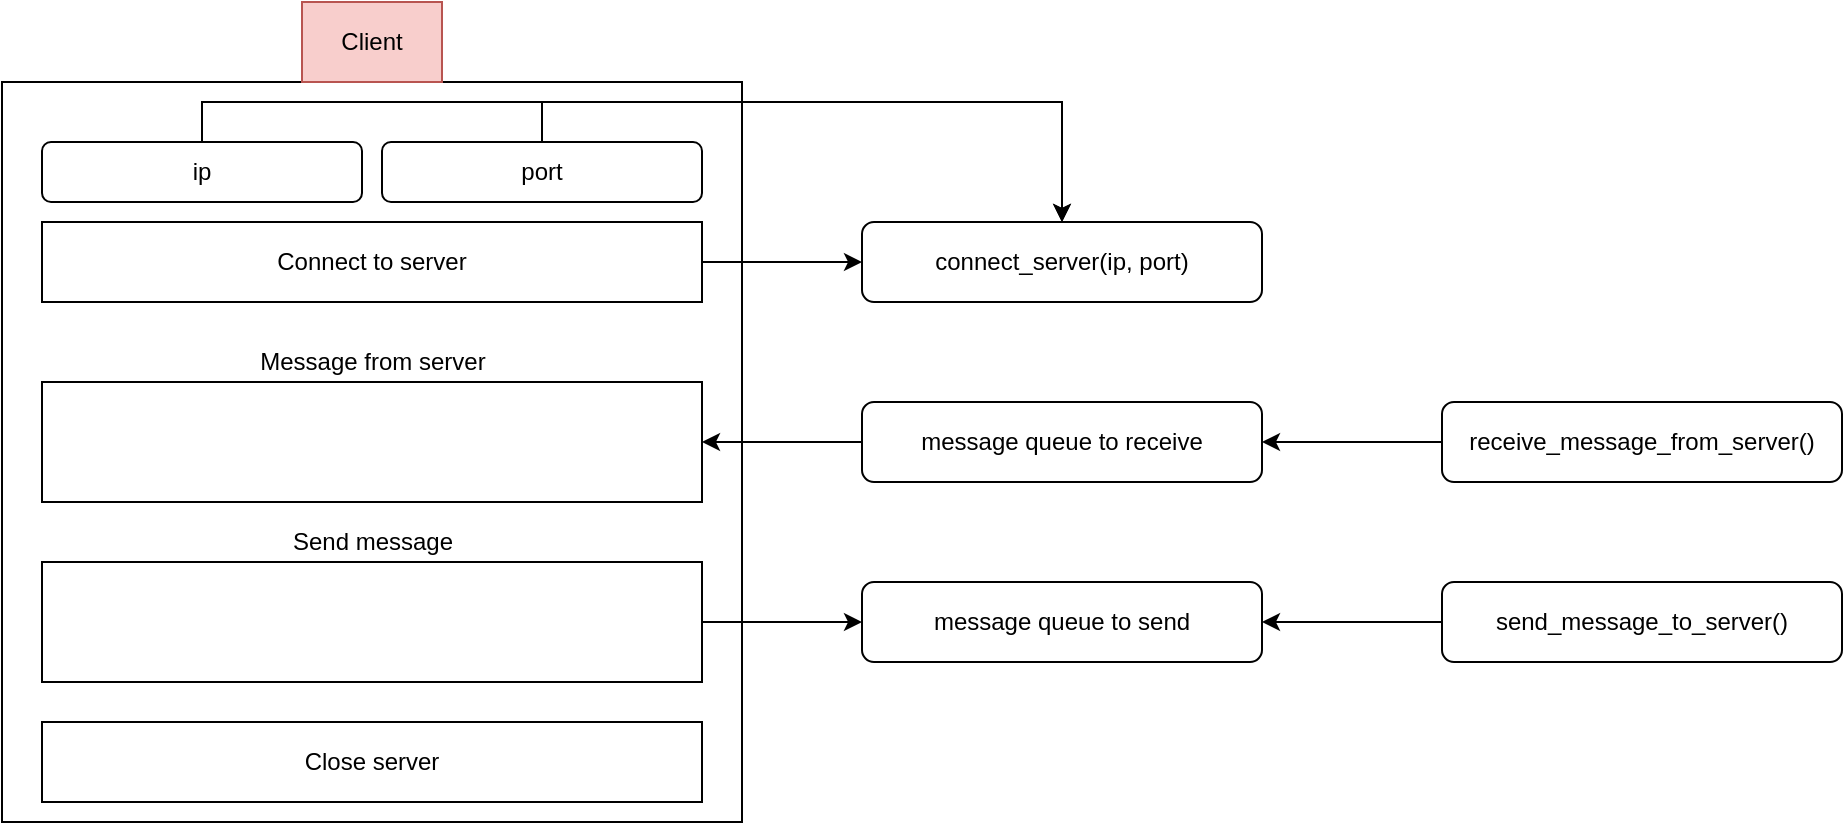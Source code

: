 <mxfile version="14.5.8" type="github">
  <diagram id="v8Gxxdk1MeCnfs2MzNJH" name="Page-1">
    <mxGraphModel dx="1662" dy="774" grid="1" gridSize="10" guides="1" tooltips="1" connect="1" arrows="1" fold="1" page="1" pageScale="1" pageWidth="827" pageHeight="583" math="0" shadow="0">
      <root>
        <mxCell id="0" />
        <mxCell id="1" parent="0" />
        <mxCell id="5SZJS_dKxNj0qXMMKKp0-1" value="" style="whiteSpace=wrap;html=1;aspect=fixed;" parent="1" vertex="1">
          <mxGeometry x="140" y="130" width="370" height="370" as="geometry" />
        </mxCell>
        <mxCell id="5SZJS_dKxNj0qXMMKKp0-2" value="Client" style="text;html=1;strokeColor=#b85450;fillColor=#f8cecc;align=center;verticalAlign=middle;whiteSpace=wrap;rounded=0;" parent="1" vertex="1">
          <mxGeometry x="290" y="90" width="70" height="40" as="geometry" />
        </mxCell>
        <mxCell id="5SZJS_dKxNj0qXMMKKp0-16" style="edgeStyle=orthogonalEdgeStyle;rounded=0;orthogonalLoop=1;jettySize=auto;html=1;exitX=1;exitY=0.5;exitDx=0;exitDy=0;" parent="1" source="5SZJS_dKxNj0qXMMKKp0-4" target="5SZJS_dKxNj0qXMMKKp0-15" edge="1">
          <mxGeometry relative="1" as="geometry" />
        </mxCell>
        <mxCell id="5SZJS_dKxNj0qXMMKKp0-4" value="Connect to server" style="rounded=0;whiteSpace=wrap;html=1;" parent="1" vertex="1">
          <mxGeometry x="160" y="200" width="330" height="40" as="geometry" />
        </mxCell>
        <mxCell id="5SZJS_dKxNj0qXMMKKp0-17" style="edgeStyle=orthogonalEdgeStyle;rounded=0;orthogonalLoop=1;jettySize=auto;html=1;exitX=0.5;exitY=0;exitDx=0;exitDy=0;entryX=0.5;entryY=0;entryDx=0;entryDy=0;" parent="1" source="5SZJS_dKxNj0qXMMKKp0-5" target="5SZJS_dKxNj0qXMMKKp0-15" edge="1">
          <mxGeometry relative="1" as="geometry" />
        </mxCell>
        <mxCell id="5SZJS_dKxNj0qXMMKKp0-5" value="ip" style="rounded=1;whiteSpace=wrap;html=1;" parent="1" vertex="1">
          <mxGeometry x="160" y="160" width="160" height="30" as="geometry" />
        </mxCell>
        <mxCell id="5SZJS_dKxNj0qXMMKKp0-18" style="edgeStyle=orthogonalEdgeStyle;rounded=0;orthogonalLoop=1;jettySize=auto;html=1;exitX=0.5;exitY=0;exitDx=0;exitDy=0;entryX=0.5;entryY=0;entryDx=0;entryDy=0;" parent="1" source="5SZJS_dKxNj0qXMMKKp0-6" target="5SZJS_dKxNj0qXMMKKp0-15" edge="1">
          <mxGeometry relative="1" as="geometry" />
        </mxCell>
        <mxCell id="5SZJS_dKxNj0qXMMKKp0-6" value="port" style="rounded=1;whiteSpace=wrap;html=1;" parent="1" vertex="1">
          <mxGeometry x="330" y="160" width="160" height="30" as="geometry" />
        </mxCell>
        <mxCell id="5SZJS_dKxNj0qXMMKKp0-7" value="Close server" style="rounded=0;whiteSpace=wrap;html=1;" parent="1" vertex="1">
          <mxGeometry x="160" y="450" width="330" height="40" as="geometry" />
        </mxCell>
        <mxCell id="5SZJS_dKxNj0qXMMKKp0-8" value="" style="rounded=0;whiteSpace=wrap;html=1;" parent="1" vertex="1">
          <mxGeometry x="160" y="280" width="330" height="60" as="geometry" />
        </mxCell>
        <mxCell id="5SZJS_dKxNj0qXMMKKp0-9" value="Message from server" style="text;html=1;strokeColor=none;fillColor=none;align=center;verticalAlign=middle;whiteSpace=wrap;rounded=0;" parent="1" vertex="1">
          <mxGeometry x="262.5" y="260" width="125" height="20" as="geometry" />
        </mxCell>
        <mxCell id="5SZJS_dKxNj0qXMMKKp0-10" value="Send message" style="text;html=1;strokeColor=none;fillColor=none;align=center;verticalAlign=middle;whiteSpace=wrap;rounded=0;" parent="1" vertex="1">
          <mxGeometry x="262.5" y="350" width="125" height="20" as="geometry" />
        </mxCell>
        <mxCell id="5SZJS_dKxNj0qXMMKKp0-24" style="edgeStyle=orthogonalEdgeStyle;rounded=0;orthogonalLoop=1;jettySize=auto;html=1;entryX=0;entryY=0.5;entryDx=0;entryDy=0;" parent="1" source="5SZJS_dKxNj0qXMMKKp0-11" target="5SZJS_dKxNj0qXMMKKp0-21" edge="1">
          <mxGeometry relative="1" as="geometry" />
        </mxCell>
        <mxCell id="5SZJS_dKxNj0qXMMKKp0-11" value="" style="rounded=0;whiteSpace=wrap;html=1;" parent="1" vertex="1">
          <mxGeometry x="160" y="370" width="330" height="60" as="geometry" />
        </mxCell>
        <mxCell id="5SZJS_dKxNj0qXMMKKp0-15" value="connect_server(ip, port)" style="rounded=1;whiteSpace=wrap;html=1;" parent="1" vertex="1">
          <mxGeometry x="570" y="200" width="200" height="40" as="geometry" />
        </mxCell>
        <mxCell id="5SZJS_dKxNj0qXMMKKp0-23" style="edgeStyle=orthogonalEdgeStyle;rounded=0;orthogonalLoop=1;jettySize=auto;html=1;entryX=1;entryY=0.5;entryDx=0;entryDy=0;" parent="1" source="5SZJS_dKxNj0qXMMKKp0-20" target="5SZJS_dKxNj0qXMMKKp0-8" edge="1">
          <mxGeometry relative="1" as="geometry" />
        </mxCell>
        <mxCell id="5SZJS_dKxNj0qXMMKKp0-20" value="message queue to receive" style="rounded=1;whiteSpace=wrap;html=1;" parent="1" vertex="1">
          <mxGeometry x="570" y="290" width="200" height="40" as="geometry" />
        </mxCell>
        <mxCell id="5SZJS_dKxNj0qXMMKKp0-21" value="message queue to send" style="rounded=1;whiteSpace=wrap;html=1;" parent="1" vertex="1">
          <mxGeometry x="570" y="380" width="200" height="40" as="geometry" />
        </mxCell>
        <mxCell id="5SZJS_dKxNj0qXMMKKp0-27" style="edgeStyle=orthogonalEdgeStyle;rounded=0;orthogonalLoop=1;jettySize=auto;html=1;entryX=1;entryY=0.5;entryDx=0;entryDy=0;" parent="1" source="5SZJS_dKxNj0qXMMKKp0-26" target="5SZJS_dKxNj0qXMMKKp0-20" edge="1">
          <mxGeometry relative="1" as="geometry" />
        </mxCell>
        <mxCell id="5SZJS_dKxNj0qXMMKKp0-26" value="receive_message_from_server()" style="rounded=1;whiteSpace=wrap;html=1;" parent="1" vertex="1">
          <mxGeometry x="860" y="290" width="200" height="40" as="geometry" />
        </mxCell>
        <mxCell id="5SZJS_dKxNj0qXMMKKp0-29" style="edgeStyle=orthogonalEdgeStyle;rounded=0;orthogonalLoop=1;jettySize=auto;html=1;entryX=1;entryY=0.5;entryDx=0;entryDy=0;" parent="1" source="5SZJS_dKxNj0qXMMKKp0-28" target="5SZJS_dKxNj0qXMMKKp0-21" edge="1">
          <mxGeometry relative="1" as="geometry" />
        </mxCell>
        <mxCell id="5SZJS_dKxNj0qXMMKKp0-28" value="send_message_to_server()" style="rounded=1;whiteSpace=wrap;html=1;" parent="1" vertex="1">
          <mxGeometry x="860" y="380" width="200" height="40" as="geometry" />
        </mxCell>
      </root>
    </mxGraphModel>
  </diagram>
</mxfile>
